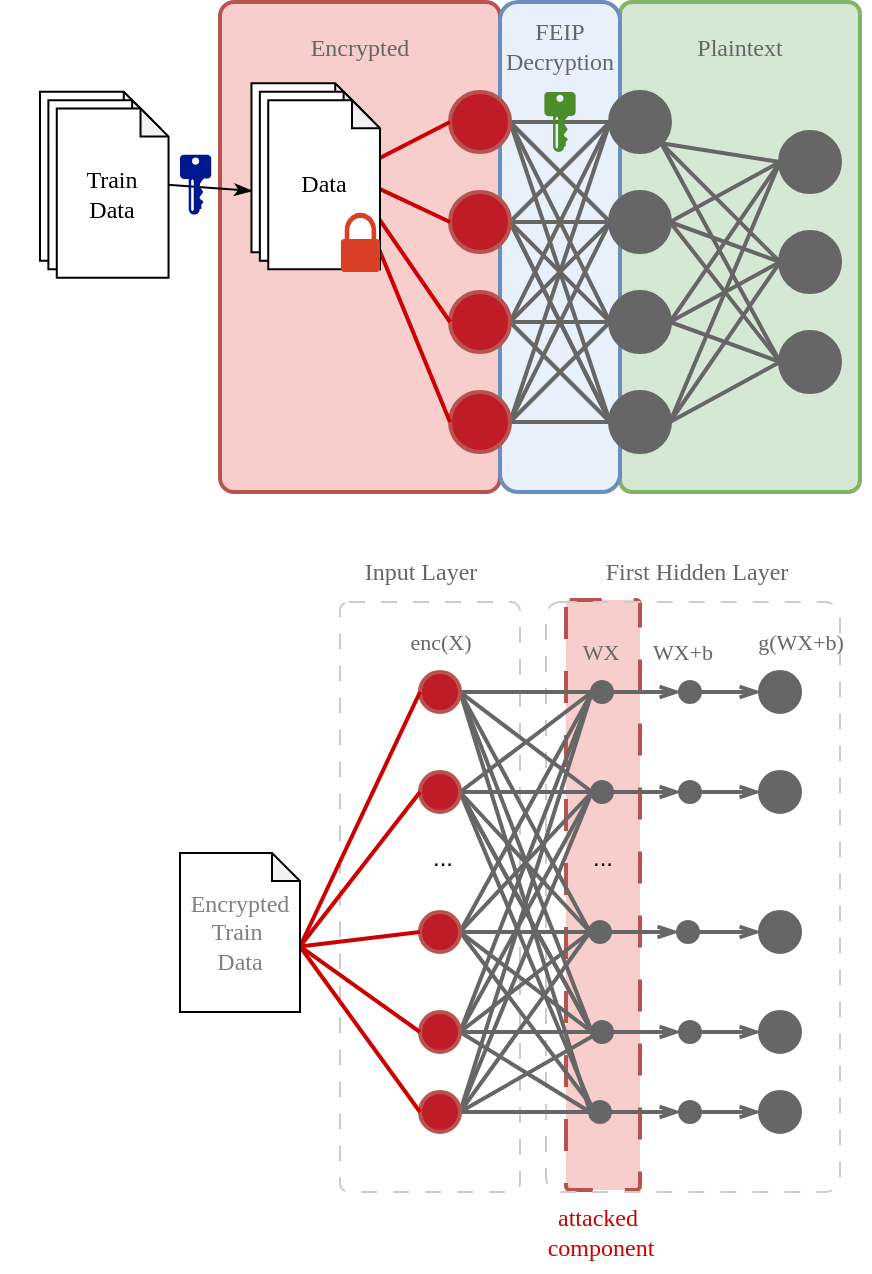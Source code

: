<mxfile version="24.7.17">
  <diagram name="Page-1" id="rk8rMPUivf8WO_NjOtSi">
    <mxGraphModel dx="1049" dy="570" grid="1" gridSize="10" guides="1" tooltips="1" connect="1" arrows="1" fold="1" page="1" pageScale="1" pageWidth="850" pageHeight="1100" math="0" shadow="0">
      <root>
        <mxCell id="0" />
        <mxCell id="1" parent="0" />
        <mxCell id="xfyd0tg26X2Eod8Ik0Pi-79" value="" style="rounded=1;whiteSpace=wrap;html=1;fillColor=#f8cecc;strokeColor=#b85450;strokeWidth=2;arcSize=5;fillStyle=auto;dashed=1;dashPattern=8 8;" vertex="1" parent="1">
          <mxGeometry x="293" y="464" width="37" height="295" as="geometry" />
        </mxCell>
        <mxCell id="xfyd0tg26X2Eod8Ik0Pi-76" value="" style="rounded=1;whiteSpace=wrap;html=1;fillColor=none;strokeColor=#CCCCCC;strokeWidth=1;arcSize=5;fontColor=#333333;fillStyle=auto;dashed=1;dashPattern=8 8;" vertex="1" parent="1">
          <mxGeometry x="283" y="465" width="147" height="295" as="geometry" />
        </mxCell>
        <mxCell id="xfyd0tg26X2Eod8Ik0Pi-74" value="" style="rounded=1;whiteSpace=wrap;html=1;fillColor=none;strokeColor=#CCCCCC;strokeWidth=1;arcSize=5;fontColor=#333333;fillStyle=auto;dashed=1;dashPattern=8 8;" vertex="1" parent="1">
          <mxGeometry x="180" y="465" width="90" height="295" as="geometry" />
        </mxCell>
        <mxCell id="2EXVOlUp1VwmMUYhzBQS-44" value="&lt;div&gt;&lt;font face=&quot;Times New Roman&quot; color=&quot;#666666&quot;&gt;Encrypted&lt;br&gt;&lt;/font&gt;&lt;/div&gt;&lt;div&gt;&lt;font face=&quot;ZngBr3ptDAf2Eksl-sQc&quot; color=&quot;#666666&quot;&gt;&lt;br&gt;&lt;/font&gt;&lt;/div&gt;&lt;div&gt;&lt;font face=&quot;ZngBr3ptDAf2Eksl-sQc&quot; color=&quot;#666666&quot;&gt;&lt;br&gt;&lt;/font&gt;&lt;/div&gt;&lt;div&gt;&lt;font face=&quot;ZngBr3ptDAf2Eksl-sQc&quot; color=&quot;#666666&quot;&gt;&lt;br&gt;&lt;/font&gt;&lt;/div&gt;&lt;div&gt;&lt;font face=&quot;ZngBr3ptDAf2Eksl-sQc&quot; color=&quot;#666666&quot;&gt;&lt;br&gt;&lt;/font&gt;&lt;/div&gt;&lt;div&gt;&lt;font face=&quot;ZngBr3ptDAf2Eksl-sQc&quot; color=&quot;#666666&quot;&gt;&lt;br&gt;&lt;/font&gt;&lt;/div&gt;&lt;div&gt;&lt;font face=&quot;ZngBr3ptDAf2Eksl-sQc&quot; color=&quot;#666666&quot;&gt;&lt;br&gt;&lt;/font&gt;&lt;/div&gt;&lt;div&gt;&lt;font face=&quot;ZngBr3ptDAf2Eksl-sQc&quot; color=&quot;#666666&quot;&gt;&lt;br&gt;&lt;/font&gt;&lt;/div&gt;&lt;div&gt;&lt;font face=&quot;ZngBr3ptDAf2Eksl-sQc&quot; color=&quot;#666666&quot;&gt;&lt;br&gt;&lt;/font&gt;&lt;/div&gt;&lt;div&gt;&lt;font face=&quot;ZngBr3ptDAf2Eksl-sQc&quot; color=&quot;#666666&quot;&gt;&lt;br&gt;&lt;/font&gt;&lt;/div&gt;&lt;div&gt;&lt;font face=&quot;ZngBr3ptDAf2Eksl-sQc&quot; color=&quot;#666666&quot;&gt;&lt;br&gt;&lt;/font&gt;&lt;/div&gt;&lt;div&gt;&lt;font face=&quot;ZngBr3ptDAf2Eksl-sQc&quot; color=&quot;#666666&quot;&gt;&lt;br&gt;&lt;/font&gt;&lt;/div&gt;&lt;div&gt;&lt;font face=&quot;ZngBr3ptDAf2Eksl-sQc&quot; color=&quot;#666666&quot;&gt;&lt;br&gt;&lt;/font&gt;&lt;/div&gt;&lt;div&gt;&lt;font face=&quot;ZngBr3ptDAf2Eksl-sQc&quot; color=&quot;#666666&quot;&gt;&lt;br&gt;&lt;/font&gt;&lt;/div&gt;&lt;div&gt;&lt;font face=&quot;ZngBr3ptDAf2Eksl-sQc&quot; color=&quot;#666666&quot;&gt;&lt;br&gt;&lt;/font&gt;&lt;/div&gt;" style="rounded=1;whiteSpace=wrap;html=1;fillColor=#f8cecc;strokeColor=#b85450;strokeWidth=2;arcSize=5;" parent="1" vertex="1">
          <mxGeometry x="120" y="165" width="140" height="245" as="geometry" />
        </mxCell>
        <mxCell id="2EXVOlUp1VwmMUYhzBQS-43" value="&lt;div&gt;&lt;font face=&quot;Times New Roman&quot; color=&quot;#666666&quot;&gt;Plaintext&lt;br&gt;&lt;/font&gt;&lt;/div&gt;&lt;div&gt;&lt;font face=&quot;ZngBr3ptDAf2Eksl-sQc&quot; color=&quot;#666666&quot;&gt;&lt;br&gt;&lt;/font&gt;&lt;/div&gt;&lt;div&gt;&lt;font face=&quot;ZngBr3ptDAf2Eksl-sQc&quot; color=&quot;#666666&quot;&gt;&lt;br&gt;&lt;/font&gt;&lt;/div&gt;&lt;div&gt;&lt;font face=&quot;ZngBr3ptDAf2Eksl-sQc&quot; color=&quot;#666666&quot;&gt;&lt;br&gt;&lt;/font&gt;&lt;/div&gt;&lt;div&gt;&lt;font face=&quot;ZngBr3ptDAf2Eksl-sQc&quot; color=&quot;#666666&quot;&gt;&lt;br&gt;&lt;/font&gt;&lt;/div&gt;&lt;div&gt;&lt;font face=&quot;ZngBr3ptDAf2Eksl-sQc&quot; color=&quot;#666666&quot;&gt;&lt;br&gt;&lt;/font&gt;&lt;/div&gt;&lt;div&gt;&lt;font face=&quot;ZngBr3ptDAf2Eksl-sQc&quot; color=&quot;#666666&quot;&gt;&lt;br&gt;&lt;/font&gt;&lt;/div&gt;&lt;div&gt;&lt;font face=&quot;ZngBr3ptDAf2Eksl-sQc&quot; color=&quot;#666666&quot;&gt;&lt;br&gt;&lt;/font&gt;&lt;/div&gt;&lt;div&gt;&lt;font face=&quot;ZngBr3ptDAf2Eksl-sQc&quot; color=&quot;#666666&quot;&gt;&lt;br&gt;&lt;/font&gt;&lt;/div&gt;&lt;div&gt;&lt;font face=&quot;ZngBr3ptDAf2Eksl-sQc&quot; color=&quot;#666666&quot;&gt;&lt;br&gt;&lt;/font&gt;&lt;/div&gt;&lt;div&gt;&lt;font face=&quot;ZngBr3ptDAf2Eksl-sQc&quot; color=&quot;#666666&quot;&gt;&lt;br&gt;&lt;/font&gt;&lt;/div&gt;&lt;div&gt;&lt;font face=&quot;ZngBr3ptDAf2Eksl-sQc&quot; color=&quot;#666666&quot;&gt;&lt;br&gt;&lt;/font&gt;&lt;/div&gt;&lt;div&gt;&lt;font face=&quot;ZngBr3ptDAf2Eksl-sQc&quot; color=&quot;#666666&quot;&gt;&lt;br&gt;&lt;/font&gt;&lt;/div&gt;&lt;div&gt;&lt;font face=&quot;ZngBr3ptDAf2Eksl-sQc&quot; color=&quot;#666666&quot;&gt;&lt;br&gt;&lt;/font&gt;&lt;/div&gt;&lt;div&gt;&lt;font face=&quot;ZngBr3ptDAf2Eksl-sQc&quot; color=&quot;#666666&quot;&gt;&lt;br&gt;&lt;/font&gt;&lt;/div&gt;" style="rounded=1;whiteSpace=wrap;html=1;fillColor=#d5e8d4;strokeColor=#82b366;strokeWidth=2;arcSize=5;" parent="1" vertex="1">
          <mxGeometry x="320" y="165" width="120" height="245" as="geometry" />
        </mxCell>
        <mxCell id="2EXVOlUp1VwmMUYhzBQS-41" value="&lt;div&gt;&lt;font face=&quot;Times New Roman&quot; color=&quot;#666666&quot;&gt;FEIP Decryption&lt;br&gt;&lt;/font&gt;&lt;/div&gt;&lt;div&gt;&lt;font face=&quot;ZngBr3ptDAf2Eksl-sQc&quot; color=&quot;#666666&quot;&gt;&lt;br&gt;&lt;/font&gt;&lt;/div&gt;&lt;div&gt;&lt;font face=&quot;ZngBr3ptDAf2Eksl-sQc&quot; color=&quot;#666666&quot;&gt;&lt;br&gt;&lt;/font&gt;&lt;/div&gt;&lt;div&gt;&lt;font face=&quot;ZngBr3ptDAf2Eksl-sQc&quot; color=&quot;#666666&quot;&gt;&lt;br&gt;&lt;/font&gt;&lt;/div&gt;&lt;div&gt;&lt;font face=&quot;ZngBr3ptDAf2Eksl-sQc&quot; color=&quot;#666666&quot;&gt;&lt;br&gt;&lt;/font&gt;&lt;/div&gt;&lt;div&gt;&lt;font face=&quot;ZngBr3ptDAf2Eksl-sQc&quot; color=&quot;#666666&quot;&gt;&lt;br&gt;&lt;/font&gt;&lt;/div&gt;&lt;div&gt;&lt;font face=&quot;ZngBr3ptDAf2Eksl-sQc&quot; color=&quot;#666666&quot;&gt;&lt;br&gt;&lt;/font&gt;&lt;/div&gt;&lt;div&gt;&lt;font face=&quot;ZngBr3ptDAf2Eksl-sQc&quot; color=&quot;#666666&quot;&gt;&lt;br&gt;&lt;/font&gt;&lt;/div&gt;&lt;div&gt;&lt;font face=&quot;ZngBr3ptDAf2Eksl-sQc&quot; color=&quot;#666666&quot;&gt;&lt;br&gt;&lt;/font&gt;&lt;/div&gt;&lt;div&gt;&lt;font face=&quot;ZngBr3ptDAf2Eksl-sQc&quot; color=&quot;#666666&quot;&gt;&lt;br&gt;&lt;/font&gt;&lt;/div&gt;&lt;div&gt;&lt;font face=&quot;ZngBr3ptDAf2Eksl-sQc&quot; color=&quot;#666666&quot;&gt;&lt;br&gt;&lt;/font&gt;&lt;/div&gt;&lt;div&gt;&lt;font face=&quot;ZngBr3ptDAf2Eksl-sQc&quot; color=&quot;#666666&quot;&gt;&lt;br&gt;&lt;/font&gt;&lt;/div&gt;&lt;div&gt;&lt;font face=&quot;ZngBr3ptDAf2Eksl-sQc&quot; color=&quot;#666666&quot;&gt;&lt;br&gt;&lt;/font&gt;&lt;/div&gt;&lt;div&gt;&lt;font face=&quot;ZngBr3ptDAf2Eksl-sQc&quot; color=&quot;#666666&quot;&gt;&lt;br&gt;&lt;/font&gt;&lt;/div&gt;&lt;div&gt;&lt;font face=&quot;ZngBr3ptDAf2Eksl-sQc&quot; color=&quot;#666666&quot;&gt;&lt;br&gt;&lt;/font&gt;&lt;/div&gt;" style="rounded=1;whiteSpace=wrap;html=1;fillColor=#E8F0FC;strokeColor=#6c8ebf;strokeWidth=2;" parent="1" vertex="1">
          <mxGeometry x="260" y="165" width="60" height="245" as="geometry" />
        </mxCell>
        <mxCell id="2EXVOlUp1VwmMUYhzBQS-8" style="rounded=0;orthogonalLoop=1;jettySize=auto;html=1;exitX=1;exitY=1;exitDx=0;exitDy=0;entryX=0;entryY=0.5;entryDx=0;entryDy=0;endArrow=none;endFill=0;fillColor=#f5f5f5;strokeColor=#666666;strokeWidth=2;" parent="1" source="2EXVOlUp1VwmMUYhzBQS-1" target="2EXVOlUp1VwmMUYhzBQS-5" edge="1">
          <mxGeometry relative="1" as="geometry" />
        </mxCell>
        <mxCell id="2EXVOlUp1VwmMUYhzBQS-11" style="rounded=0;orthogonalLoop=1;jettySize=auto;html=1;exitX=1;exitY=1;exitDx=0;exitDy=0;entryX=0;entryY=0.5;entryDx=0;entryDy=0;endArrow=none;endFill=0;fillColor=#f5f5f5;strokeColor=#666666;strokeWidth=2;" parent="1" source="2EXVOlUp1VwmMUYhzBQS-1" target="2EXVOlUp1VwmMUYhzBQS-6" edge="1">
          <mxGeometry relative="1" as="geometry" />
        </mxCell>
        <mxCell id="2EXVOlUp1VwmMUYhzBQS-12" style="rounded=0;orthogonalLoop=1;jettySize=auto;html=1;exitX=1;exitY=1;exitDx=0;exitDy=0;entryX=0;entryY=0.5;entryDx=0;entryDy=0;endArrow=none;endFill=0;fillColor=#f5f5f5;strokeColor=#666666;strokeWidth=2;" parent="1" source="2EXVOlUp1VwmMUYhzBQS-1" target="2EXVOlUp1VwmMUYhzBQS-7" edge="1">
          <mxGeometry relative="1" as="geometry" />
        </mxCell>
        <mxCell id="2EXVOlUp1VwmMUYhzBQS-1" value="" style="ellipse;whiteSpace=wrap;html=1;aspect=fixed;strokeWidth=2;fillColor=#666666;fontColor=#333333;strokeColor=#666666;" parent="1" vertex="1">
          <mxGeometry x="315" y="210" width="30" height="30" as="geometry" />
        </mxCell>
        <mxCell id="2EXVOlUp1VwmMUYhzBQS-9" style="rounded=0;orthogonalLoop=1;jettySize=auto;html=1;exitX=1;exitY=0.5;exitDx=0;exitDy=0;entryX=0;entryY=0.5;entryDx=0;entryDy=0;endArrow=none;endFill=0;fillColor=#f5f5f5;strokeColor=#666666;strokeWidth=2;" parent="1" source="2EXVOlUp1VwmMUYhzBQS-2" target="2EXVOlUp1VwmMUYhzBQS-6" edge="1">
          <mxGeometry relative="1" as="geometry" />
        </mxCell>
        <mxCell id="2EXVOlUp1VwmMUYhzBQS-13" style="rounded=0;orthogonalLoop=1;jettySize=auto;html=1;exitX=1;exitY=0.5;exitDx=0;exitDy=0;entryX=0;entryY=0.5;entryDx=0;entryDy=0;endArrow=none;endFill=0;fillColor=#f5f5f5;strokeColor=#666666;strokeWidth=2;" parent="1" source="2EXVOlUp1VwmMUYhzBQS-2" target="2EXVOlUp1VwmMUYhzBQS-5" edge="1">
          <mxGeometry relative="1" as="geometry" />
        </mxCell>
        <mxCell id="2EXVOlUp1VwmMUYhzBQS-61" style="rounded=0;orthogonalLoop=1;jettySize=auto;html=1;exitX=1;exitY=0.5;exitDx=0;exitDy=0;entryX=0;entryY=0.5;entryDx=0;entryDy=0;strokeWidth=2;endArrow=none;endFill=0;strokeColor=#666666;" parent="1" source="2EXVOlUp1VwmMUYhzBQS-2" target="2EXVOlUp1VwmMUYhzBQS-7" edge="1">
          <mxGeometry relative="1" as="geometry" />
        </mxCell>
        <mxCell id="2EXVOlUp1VwmMUYhzBQS-2" value="" style="ellipse;whiteSpace=wrap;html=1;aspect=fixed;strokeWidth=2;fillColor=#666666;fontColor=#333333;strokeColor=#666666;" parent="1" vertex="1">
          <mxGeometry x="315" y="260" width="30" height="30" as="geometry" />
        </mxCell>
        <mxCell id="2EXVOlUp1VwmMUYhzBQS-10" style="rounded=0;orthogonalLoop=1;jettySize=auto;html=1;exitX=1;exitY=0.5;exitDx=0;exitDy=0;entryX=0;entryY=0.5;entryDx=0;entryDy=0;endArrow=none;endFill=0;fillColor=#f5f5f5;strokeColor=#666666;strokeWidth=2;" parent="1" source="2EXVOlUp1VwmMUYhzBQS-3" target="2EXVOlUp1VwmMUYhzBQS-7" edge="1">
          <mxGeometry relative="1" as="geometry" />
        </mxCell>
        <mxCell id="2EXVOlUp1VwmMUYhzBQS-16" style="rounded=0;orthogonalLoop=1;jettySize=auto;html=1;exitX=1;exitY=0.5;exitDx=0;exitDy=0;entryX=0;entryY=0.5;entryDx=0;entryDy=0;endArrow=none;endFill=0;fillColor=#f5f5f5;strokeColor=#666666;strokeWidth=2;" parent="1" source="2EXVOlUp1VwmMUYhzBQS-3" target="2EXVOlUp1VwmMUYhzBQS-6" edge="1">
          <mxGeometry relative="1" as="geometry" />
        </mxCell>
        <mxCell id="2EXVOlUp1VwmMUYhzBQS-17" style="rounded=0;orthogonalLoop=1;jettySize=auto;html=1;exitX=1;exitY=0.5;exitDx=0;exitDy=0;entryX=0;entryY=0.5;entryDx=0;entryDy=0;endArrow=none;endFill=0;fillColor=#f5f5f5;strokeColor=#666666;strokeWidth=2;" parent="1" source="2EXVOlUp1VwmMUYhzBQS-3" target="2EXVOlUp1VwmMUYhzBQS-5" edge="1">
          <mxGeometry relative="1" as="geometry" />
        </mxCell>
        <mxCell id="2EXVOlUp1VwmMUYhzBQS-3" value="" style="ellipse;whiteSpace=wrap;html=1;aspect=fixed;strokeWidth=2;fillColor=#666666;fontColor=#333333;strokeColor=#666666;" parent="1" vertex="1">
          <mxGeometry x="315" y="310" width="30" height="30" as="geometry" />
        </mxCell>
        <mxCell id="2EXVOlUp1VwmMUYhzBQS-14" style="rounded=0;orthogonalLoop=1;jettySize=auto;html=1;exitX=1;exitY=0.5;exitDx=0;exitDy=0;entryX=0;entryY=0.5;entryDx=0;entryDy=0;endArrow=none;endFill=0;fillColor=#f5f5f5;strokeColor=#666666;strokeWidth=2;" parent="1" source="2EXVOlUp1VwmMUYhzBQS-4" target="2EXVOlUp1VwmMUYhzBQS-7" edge="1">
          <mxGeometry relative="1" as="geometry" />
        </mxCell>
        <mxCell id="2EXVOlUp1VwmMUYhzBQS-15" style="rounded=0;orthogonalLoop=1;jettySize=auto;html=1;exitX=1;exitY=0.5;exitDx=0;exitDy=0;entryX=0;entryY=0.5;entryDx=0;entryDy=0;endArrow=none;endFill=0;fillColor=#f5f5f5;strokeColor=#666666;strokeWidth=2;" parent="1" source="2EXVOlUp1VwmMUYhzBQS-4" target="2EXVOlUp1VwmMUYhzBQS-6" edge="1">
          <mxGeometry relative="1" as="geometry" />
        </mxCell>
        <mxCell id="2EXVOlUp1VwmMUYhzBQS-18" style="rounded=0;orthogonalLoop=1;jettySize=auto;html=1;exitX=1;exitY=0.5;exitDx=0;exitDy=0;entryX=0;entryY=0.5;entryDx=0;entryDy=0;endArrow=none;endFill=0;fillColor=#f5f5f5;strokeColor=#666666;strokeWidth=2;" parent="1" source="2EXVOlUp1VwmMUYhzBQS-4" target="2EXVOlUp1VwmMUYhzBQS-5" edge="1">
          <mxGeometry relative="1" as="geometry" />
        </mxCell>
        <mxCell id="2EXVOlUp1VwmMUYhzBQS-4" value="" style="ellipse;whiteSpace=wrap;html=1;aspect=fixed;strokeWidth=2;fillColor=#666666;fontColor=#333333;strokeColor=#666666;" parent="1" vertex="1">
          <mxGeometry x="315" y="360" width="30" height="30" as="geometry" />
        </mxCell>
        <mxCell id="2EXVOlUp1VwmMUYhzBQS-5" value="" style="ellipse;whiteSpace=wrap;html=1;aspect=fixed;strokeWidth=2;fillColor=#666666;fontColor=#333333;strokeColor=#666666;" parent="1" vertex="1">
          <mxGeometry x="400" y="230" width="30" height="30" as="geometry" />
        </mxCell>
        <mxCell id="2EXVOlUp1VwmMUYhzBQS-6" value="" style="ellipse;whiteSpace=wrap;html=1;aspect=fixed;strokeWidth=2;fillColor=#666666;fontColor=#333333;strokeColor=#666666;" parent="1" vertex="1">
          <mxGeometry x="400" y="280" width="30" height="30" as="geometry" />
        </mxCell>
        <mxCell id="2EXVOlUp1VwmMUYhzBQS-7" value="" style="ellipse;whiteSpace=wrap;html=1;aspect=fixed;strokeWidth=2;fillColor=#666666;fontColor=#333333;strokeColor=#666666;" parent="1" vertex="1">
          <mxGeometry x="400" y="330" width="30" height="30" as="geometry" />
        </mxCell>
        <mxCell id="2EXVOlUp1VwmMUYhzBQS-23" style="rounded=0;orthogonalLoop=1;jettySize=auto;html=1;exitX=1;exitY=0.5;exitDx=0;exitDy=0;entryX=0;entryY=0.5;entryDx=0;entryDy=0;endArrow=none;endFill=0;strokeWidth=2;strokeColor=#666666;" parent="1" source="2EXVOlUp1VwmMUYhzBQS-19" target="2EXVOlUp1VwmMUYhzBQS-1" edge="1">
          <mxGeometry relative="1" as="geometry" />
        </mxCell>
        <mxCell id="2EXVOlUp1VwmMUYhzBQS-24" style="rounded=0;orthogonalLoop=1;jettySize=auto;html=1;exitX=1;exitY=0.5;exitDx=0;exitDy=0;entryX=0;entryY=0.5;entryDx=0;entryDy=0;endArrow=none;endFill=0;strokeWidth=2;strokeColor=#666666;" parent="1" source="2EXVOlUp1VwmMUYhzBQS-19" target="2EXVOlUp1VwmMUYhzBQS-2" edge="1">
          <mxGeometry relative="1" as="geometry" />
        </mxCell>
        <mxCell id="2EXVOlUp1VwmMUYhzBQS-25" style="rounded=0;orthogonalLoop=1;jettySize=auto;html=1;exitX=1;exitY=0.5;exitDx=0;exitDy=0;entryX=0;entryY=0.5;entryDx=0;entryDy=0;endArrow=none;endFill=0;strokeWidth=2;strokeColor=#666666;" parent="1" source="2EXVOlUp1VwmMUYhzBQS-19" target="2EXVOlUp1VwmMUYhzBQS-3" edge="1">
          <mxGeometry relative="1" as="geometry" />
        </mxCell>
        <mxCell id="2EXVOlUp1VwmMUYhzBQS-26" style="rounded=0;orthogonalLoop=1;jettySize=auto;html=1;exitX=1;exitY=0.5;exitDx=0;exitDy=0;entryX=0;entryY=0.5;entryDx=0;entryDy=0;endArrow=none;endFill=0;strokeWidth=2;strokeColor=#666666;" parent="1" source="2EXVOlUp1VwmMUYhzBQS-19" target="2EXVOlUp1VwmMUYhzBQS-4" edge="1">
          <mxGeometry relative="1" as="geometry" />
        </mxCell>
        <mxCell id="2EXVOlUp1VwmMUYhzBQS-19" value="" style="ellipse;whiteSpace=wrap;html=1;aspect=fixed;strokeWidth=2;fillColor=#C01C28;strokeColor=#b85450;" parent="1" vertex="1">
          <mxGeometry x="235" y="210" width="30" height="30" as="geometry" />
        </mxCell>
        <mxCell id="2EXVOlUp1VwmMUYhzBQS-27" style="rounded=0;orthogonalLoop=1;jettySize=auto;html=1;exitX=1;exitY=0.5;exitDx=0;exitDy=0;entryX=0;entryY=0.5;entryDx=0;entryDy=0;endArrow=none;endFill=0;strokeWidth=2;strokeColor=#666666;" parent="1" source="2EXVOlUp1VwmMUYhzBQS-20" target="2EXVOlUp1VwmMUYhzBQS-1" edge="1">
          <mxGeometry relative="1" as="geometry" />
        </mxCell>
        <mxCell id="2EXVOlUp1VwmMUYhzBQS-28" style="rounded=0;orthogonalLoop=1;jettySize=auto;html=1;exitX=1;exitY=0.5;exitDx=0;exitDy=0;entryX=0;entryY=0.5;entryDx=0;entryDy=0;endArrow=none;endFill=0;strokeWidth=2;strokeColor=#666666;" parent="1" source="2EXVOlUp1VwmMUYhzBQS-20" target="2EXVOlUp1VwmMUYhzBQS-2" edge="1">
          <mxGeometry relative="1" as="geometry" />
        </mxCell>
        <mxCell id="2EXVOlUp1VwmMUYhzBQS-29" style="rounded=0;orthogonalLoop=1;jettySize=auto;html=1;exitX=1;exitY=0.5;exitDx=0;exitDy=0;entryX=0;entryY=0.5;entryDx=0;entryDy=0;endArrow=none;endFill=0;strokeWidth=2;strokeColor=#666666;" parent="1" source="2EXVOlUp1VwmMUYhzBQS-20" target="2EXVOlUp1VwmMUYhzBQS-3" edge="1">
          <mxGeometry relative="1" as="geometry" />
        </mxCell>
        <mxCell id="2EXVOlUp1VwmMUYhzBQS-30" style="rounded=0;orthogonalLoop=1;jettySize=auto;html=1;exitX=1;exitY=0.5;exitDx=0;exitDy=0;entryX=0;entryY=0.5;entryDx=0;entryDy=0;endArrow=none;endFill=0;strokeWidth=2;strokeColor=#666666;" parent="1" source="2EXVOlUp1VwmMUYhzBQS-20" target="2EXVOlUp1VwmMUYhzBQS-4" edge="1">
          <mxGeometry relative="1" as="geometry" />
        </mxCell>
        <mxCell id="2EXVOlUp1VwmMUYhzBQS-31" style="rounded=0;orthogonalLoop=1;jettySize=auto;html=1;exitX=1;exitY=0.5;exitDx=0;exitDy=0;entryX=0;entryY=0.5;entryDx=0;entryDy=0;endArrow=none;endFill=0;strokeWidth=2;strokeColor=#666666;" parent="1" source="2EXVOlUp1VwmMUYhzBQS-20" target="2EXVOlUp1VwmMUYhzBQS-4" edge="1">
          <mxGeometry relative="1" as="geometry" />
        </mxCell>
        <mxCell id="2EXVOlUp1VwmMUYhzBQS-20" value="" style="ellipse;whiteSpace=wrap;html=1;aspect=fixed;strokeWidth=2;fillColor=#C01C28;strokeColor=#b85450;" parent="1" vertex="1">
          <mxGeometry x="235" y="260" width="30" height="30" as="geometry" />
        </mxCell>
        <mxCell id="2EXVOlUp1VwmMUYhzBQS-32" style="rounded=0;orthogonalLoop=1;jettySize=auto;html=1;exitX=1;exitY=0.5;exitDx=0;exitDy=0;entryX=0;entryY=0.5;entryDx=0;entryDy=0;endArrow=none;endFill=0;strokeWidth=2;strokeColor=#666666;" parent="1" source="2EXVOlUp1VwmMUYhzBQS-21" target="2EXVOlUp1VwmMUYhzBQS-2" edge="1">
          <mxGeometry relative="1" as="geometry" />
        </mxCell>
        <mxCell id="2EXVOlUp1VwmMUYhzBQS-33" style="rounded=0;orthogonalLoop=1;jettySize=auto;html=1;exitX=1;exitY=0.5;exitDx=0;exitDy=0;entryX=0;entryY=0.5;entryDx=0;entryDy=0;endArrow=none;endFill=0;strokeWidth=2;strokeColor=#666666;" parent="1" source="2EXVOlUp1VwmMUYhzBQS-21" target="2EXVOlUp1VwmMUYhzBQS-1" edge="1">
          <mxGeometry relative="1" as="geometry" />
        </mxCell>
        <mxCell id="2EXVOlUp1VwmMUYhzBQS-39" style="rounded=0;orthogonalLoop=1;jettySize=auto;html=1;exitX=1;exitY=0.5;exitDx=0;exitDy=0;entryX=0;entryY=0.5;entryDx=0;entryDy=0;endArrow=none;endFill=0;strokeWidth=2;strokeColor=#666666;" parent="1" source="2EXVOlUp1VwmMUYhzBQS-21" target="2EXVOlUp1VwmMUYhzBQS-3" edge="1">
          <mxGeometry relative="1" as="geometry" />
        </mxCell>
        <mxCell id="2EXVOlUp1VwmMUYhzBQS-40" style="rounded=0;orthogonalLoop=1;jettySize=auto;html=1;exitX=1;exitY=0.5;exitDx=0;exitDy=0;entryX=0;entryY=0.5;entryDx=0;entryDy=0;endArrow=none;endFill=0;strokeWidth=2;strokeColor=#666666;" parent="1" source="2EXVOlUp1VwmMUYhzBQS-21" target="2EXVOlUp1VwmMUYhzBQS-4" edge="1">
          <mxGeometry relative="1" as="geometry" />
        </mxCell>
        <mxCell id="2EXVOlUp1VwmMUYhzBQS-21" value="" style="ellipse;whiteSpace=wrap;html=1;aspect=fixed;strokeWidth=2;fillColor=#C01C28;strokeColor=#b85450;" parent="1" vertex="1">
          <mxGeometry x="235" y="310" width="30" height="30" as="geometry" />
        </mxCell>
        <mxCell id="2EXVOlUp1VwmMUYhzBQS-35" style="rounded=0;orthogonalLoop=1;jettySize=auto;html=1;exitX=1;exitY=0.5;exitDx=0;exitDy=0;entryX=0;entryY=0.5;entryDx=0;entryDy=0;endArrow=none;endFill=0;strokeWidth=2;strokeColor=#666666;" parent="1" source="2EXVOlUp1VwmMUYhzBQS-22" target="2EXVOlUp1VwmMUYhzBQS-4" edge="1">
          <mxGeometry relative="1" as="geometry" />
        </mxCell>
        <mxCell id="2EXVOlUp1VwmMUYhzBQS-36" style="rounded=0;orthogonalLoop=1;jettySize=auto;html=1;exitX=1;exitY=0.5;exitDx=0;exitDy=0;entryX=0;entryY=0.5;entryDx=0;entryDy=0;endArrow=none;endFill=0;strokeWidth=2;strokeColor=#666666;" parent="1" source="2EXVOlUp1VwmMUYhzBQS-22" target="2EXVOlUp1VwmMUYhzBQS-3" edge="1">
          <mxGeometry relative="1" as="geometry" />
        </mxCell>
        <mxCell id="2EXVOlUp1VwmMUYhzBQS-37" style="rounded=0;orthogonalLoop=1;jettySize=auto;html=1;exitX=1;exitY=0.5;exitDx=0;exitDy=0;entryX=0;entryY=0.5;entryDx=0;entryDy=0;endArrow=none;endFill=0;strokeWidth=2;strokeColor=#666666;" parent="1" source="2EXVOlUp1VwmMUYhzBQS-22" target="2EXVOlUp1VwmMUYhzBQS-2" edge="1">
          <mxGeometry relative="1" as="geometry" />
        </mxCell>
        <mxCell id="2EXVOlUp1VwmMUYhzBQS-38" style="rounded=0;orthogonalLoop=1;jettySize=auto;html=1;exitX=1;exitY=0.5;exitDx=0;exitDy=0;entryX=0;entryY=0.5;entryDx=0;entryDy=0;endArrow=none;endFill=0;strokeWidth=2;strokeColor=#666666;" parent="1" source="2EXVOlUp1VwmMUYhzBQS-22" target="2EXVOlUp1VwmMUYhzBQS-1" edge="1">
          <mxGeometry relative="1" as="geometry" />
        </mxCell>
        <mxCell id="2EXVOlUp1VwmMUYhzBQS-22" value="" style="ellipse;whiteSpace=wrap;html=1;aspect=fixed;strokeWidth=2;fillColor=#C01C28;strokeColor=#b85450;" parent="1" vertex="1">
          <mxGeometry x="235" y="360" width="30" height="30" as="geometry" />
        </mxCell>
        <mxCell id="2EXVOlUp1VwmMUYhzBQS-53" style="rounded=0;orthogonalLoop=1;jettySize=auto;html=1;exitX=0;exitY=0;exitDx=40;exitDy=37;exitPerimeter=0;entryX=0;entryY=0.5;entryDx=0;entryDy=0;endArrow=none;endFill=0;strokeWidth=2;strokeColor=#CC0000;" parent="1" source="2EXVOlUp1VwmMUYhzBQS-51" target="2EXVOlUp1VwmMUYhzBQS-19" edge="1">
          <mxGeometry relative="1" as="geometry" />
        </mxCell>
        <mxCell id="2EXVOlUp1VwmMUYhzBQS-54" style="rounded=0;orthogonalLoop=1;jettySize=auto;html=1;exitX=0;exitY=0;exitDx=40;exitDy=37;exitPerimeter=0;entryX=0;entryY=0.5;entryDx=0;entryDy=0;endArrow=none;endFill=0;strokeWidth=2;strokeColor=#CC0000;" parent="1" source="2EXVOlUp1VwmMUYhzBQS-51" target="2EXVOlUp1VwmMUYhzBQS-20" edge="1">
          <mxGeometry relative="1" as="geometry" />
        </mxCell>
        <mxCell id="2EXVOlUp1VwmMUYhzBQS-55" style="rounded=0;orthogonalLoop=1;jettySize=auto;html=1;exitX=0;exitY=0;exitDx=40;exitDy=37;exitPerimeter=0;entryX=0;entryY=0.5;entryDx=0;entryDy=0;endArrow=none;endFill=0;strokeWidth=2;strokeColor=#CC0000;" parent="1" source="2EXVOlUp1VwmMUYhzBQS-51" target="2EXVOlUp1VwmMUYhzBQS-21" edge="1">
          <mxGeometry relative="1" as="geometry" />
        </mxCell>
        <mxCell id="2EXVOlUp1VwmMUYhzBQS-56" style="rounded=0;orthogonalLoop=1;jettySize=auto;html=1;exitX=0;exitY=0;exitDx=40;exitDy=37;exitPerimeter=0;entryX=0;entryY=0.5;entryDx=0;entryDy=0;endArrow=none;endFill=0;strokeWidth=2;strokeColor=#CC0000;" parent="1" source="2EXVOlUp1VwmMUYhzBQS-51" target="2EXVOlUp1VwmMUYhzBQS-22" edge="1">
          <mxGeometry relative="1" as="geometry" />
        </mxCell>
        <mxCell id="2EXVOlUp1VwmMUYhzBQS-57" value="" style="group" parent="1" vertex="1" connectable="0">
          <mxGeometry x="10" y="200" width="190" height="100" as="geometry" />
        </mxCell>
        <mxCell id="2EXVOlUp1VwmMUYhzBQS-45" value="" style="shape=note;whiteSpace=wrap;html=1;backgroundOutline=1;darkOpacity=0.05;size=14;" parent="2EXVOlUp1VwmMUYhzBQS-57" vertex="1">
          <mxGeometry x="20" y="9.86" width="55.882" height="84.507" as="geometry" />
        </mxCell>
        <mxCell id="2EXVOlUp1VwmMUYhzBQS-46" value="" style="shape=note;whiteSpace=wrap;html=1;backgroundOutline=1;darkOpacity=0.05;size=14;" parent="2EXVOlUp1VwmMUYhzBQS-57" vertex="1">
          <mxGeometry x="24.191" y="14.085" width="55.882" height="84.507" as="geometry" />
        </mxCell>
        <mxCell id="2EXVOlUp1VwmMUYhzBQS-48" style="rounded=0;orthogonalLoop=1;jettySize=auto;html=1;exitX=0;exitY=0;exitDx=40;exitDy=37;exitPerimeter=0;entryX=0.008;entryY=0.637;entryDx=0;entryDy=0;entryPerimeter=0;endArrow=classicThin;endFill=1;" parent="2EXVOlUp1VwmMUYhzBQS-57" source="2EXVOlUp1VwmMUYhzBQS-47" target="2EXVOlUp1VwmMUYhzBQS-49" edge="1">
          <mxGeometry relative="1" as="geometry">
            <mxPoint x="27.941" y="-197.183" as="targetPoint" />
          </mxGeometry>
        </mxCell>
        <mxCell id="2EXVOlUp1VwmMUYhzBQS-47" value="&lt;font face=&quot;Times New Roman&quot;&gt;Train&lt;br&gt;Data&lt;/font&gt;" style="shape=note;whiteSpace=wrap;html=1;backgroundOutline=1;darkOpacity=0.05;size=14;" parent="2EXVOlUp1VwmMUYhzBQS-57" vertex="1">
          <mxGeometry x="28.382" y="18.311" width="55.882" height="84.507" as="geometry" />
        </mxCell>
        <mxCell id="2EXVOlUp1VwmMUYhzBQS-49" value="" style="shape=note;whiteSpace=wrap;html=1;backgroundOutline=1;darkOpacity=0.05;size=14;" parent="2EXVOlUp1VwmMUYhzBQS-57" vertex="1">
          <mxGeometry x="125.735" y="5.634" width="55.882" height="84.507" as="geometry" />
        </mxCell>
        <mxCell id="2EXVOlUp1VwmMUYhzBQS-50" value="" style="shape=note;whiteSpace=wrap;html=1;backgroundOutline=1;darkOpacity=0.05;size=14;" parent="2EXVOlUp1VwmMUYhzBQS-57" vertex="1">
          <mxGeometry x="129.926" y="9.859" width="55.882" height="84.507" as="geometry" />
        </mxCell>
        <mxCell id="2EXVOlUp1VwmMUYhzBQS-51" value="&lt;font face=&quot;Times New Roman&quot;&gt;Data&lt;/font&gt;" style="shape=note;whiteSpace=wrap;html=1;backgroundOutline=1;darkOpacity=0.05;size=14;" parent="2EXVOlUp1VwmMUYhzBQS-57" vertex="1">
          <mxGeometry x="134.118" y="14.085" width="55.882" height="84.507" as="geometry" />
        </mxCell>
        <mxCell id="2EXVOlUp1VwmMUYhzBQS-52" value="" style="sketch=0;pointerEvents=1;shadow=0;dashed=0;html=1;strokeColor=none;labelPosition=center;verticalLabelPosition=bottom;verticalAlign=top;outlineConnect=0;align=center;shape=mxgraph.office.security.lock_protected;fillColor=#DA4026;" parent="2EXVOlUp1VwmMUYhzBQS-57" vertex="1">
          <mxGeometry x="170.441" y="70.423" width="19.559" height="29.577" as="geometry" />
        </mxCell>
        <mxCell id="2EXVOlUp1VwmMUYhzBQS-62" value="" style="sketch=0;aspect=fixed;pointerEvents=1;shadow=0;dashed=0;html=1;strokeColor=none;labelPosition=center;verticalLabelPosition=bottom;verticalAlign=top;align=center;fillColor=#00188D;shape=mxgraph.mscae.enterprise.key_permissions" parent="2EXVOlUp1VwmMUYhzBQS-57" vertex="1">
          <mxGeometry x="90" y="41.34" width="15.6" height="30" as="geometry" />
        </mxCell>
        <mxCell id="2EXVOlUp1VwmMUYhzBQS-63" value="" style="sketch=0;aspect=fixed;pointerEvents=1;shadow=0;dashed=0;html=1;strokeColor=none;labelPosition=center;verticalLabelPosition=bottom;verticalAlign=top;align=center;fillColor=#4A8D29;shape=mxgraph.mscae.enterprise.key_permissions" parent="1" vertex="1">
          <mxGeometry x="282.2" y="210" width="15.6" height="30" as="geometry" />
        </mxCell>
        <mxCell id="xfyd0tg26X2Eod8Ik0Pi-49" style="edgeStyle=orthogonalEdgeStyle;rounded=0;orthogonalLoop=1;jettySize=auto;html=1;exitX=1;exitY=0.5;exitDx=0;exitDy=0;entryX=0;entryY=0.5;entryDx=0;entryDy=0;endArrow=openThin;endFill=0;strokeWidth=2;strokeColor=#666666;" edge="1" parent="1" source="xfyd0tg26X2Eod8Ik0Pi-1" target="xfyd0tg26X2Eod8Ik0Pi-44">
          <mxGeometry relative="1" as="geometry" />
        </mxCell>
        <mxCell id="xfyd0tg26X2Eod8Ik0Pi-1" value="" style="ellipse;whiteSpace=wrap;html=1;aspect=fixed;strokeWidth=2;fillColor=#666666;fontColor=#333333;strokeColor=#666666;" vertex="1" parent="1">
          <mxGeometry x="306" y="505" width="10" height="10" as="geometry" />
        </mxCell>
        <mxCell id="xfyd0tg26X2Eod8Ik0Pi-50" style="edgeStyle=orthogonalEdgeStyle;rounded=0;orthogonalLoop=1;jettySize=auto;html=1;exitX=1;exitY=0.5;exitDx=0;exitDy=0;entryX=0;entryY=0.5;entryDx=0;entryDy=0;endArrow=openThin;endFill=0;strokeWidth=2;strokeColor=#666666;" edge="1" parent="1" source="xfyd0tg26X2Eod8Ik0Pi-2" target="xfyd0tg26X2Eod8Ik0Pi-45">
          <mxGeometry relative="1" as="geometry" />
        </mxCell>
        <mxCell id="xfyd0tg26X2Eod8Ik0Pi-2" value="" style="ellipse;whiteSpace=wrap;html=1;aspect=fixed;strokeWidth=2;fillColor=#666666;fontColor=#333333;strokeColor=#666666;" vertex="1" parent="1">
          <mxGeometry x="306" y="555" width="10" height="10" as="geometry" />
        </mxCell>
        <mxCell id="xfyd0tg26X2Eod8Ik0Pi-51" style="edgeStyle=orthogonalEdgeStyle;rounded=0;orthogonalLoop=1;jettySize=auto;html=1;exitX=1;exitY=0.5;exitDx=0;exitDy=0;entryX=0;entryY=0.5;entryDx=0;entryDy=0;endArrow=openThin;endFill=0;strokeWidth=2;strokeColor=#666666;" edge="1" parent="1" source="xfyd0tg26X2Eod8Ik0Pi-3" target="xfyd0tg26X2Eod8Ik0Pi-46">
          <mxGeometry relative="1" as="geometry" />
        </mxCell>
        <mxCell id="xfyd0tg26X2Eod8Ik0Pi-3" value="" style="ellipse;whiteSpace=wrap;html=1;aspect=fixed;strokeWidth=2;fillColor=#666666;fontColor=#333333;strokeColor=#666666;" vertex="1" parent="1">
          <mxGeometry x="305" y="625" width="10" height="10" as="geometry" />
        </mxCell>
        <mxCell id="xfyd0tg26X2Eod8Ik0Pi-52" style="edgeStyle=orthogonalEdgeStyle;rounded=0;orthogonalLoop=1;jettySize=auto;html=1;exitX=1;exitY=0.5;exitDx=0;exitDy=0;entryX=0;entryY=0.5;entryDx=0;entryDy=0;endArrow=openThin;endFill=0;strokeWidth=2;strokeColor=#666666;" edge="1" parent="1" source="xfyd0tg26X2Eod8Ik0Pi-4" target="xfyd0tg26X2Eod8Ik0Pi-47">
          <mxGeometry relative="1" as="geometry" />
        </mxCell>
        <mxCell id="xfyd0tg26X2Eod8Ik0Pi-4" value="" style="ellipse;whiteSpace=wrap;html=1;aspect=fixed;strokeWidth=2;fillColor=#666666;fontColor=#333333;strokeColor=#666666;" vertex="1" parent="1">
          <mxGeometry x="306" y="675" width="10" height="10" as="geometry" />
        </mxCell>
        <mxCell id="xfyd0tg26X2Eod8Ik0Pi-5" style="rounded=0;orthogonalLoop=1;jettySize=auto;html=1;exitX=1;exitY=0.5;exitDx=0;exitDy=0;entryX=0;entryY=0.5;entryDx=0;entryDy=0;endArrow=none;endFill=0;strokeWidth=2;strokeColor=#666666;" edge="1" parent="1" source="xfyd0tg26X2Eod8Ik0Pi-9" target="xfyd0tg26X2Eod8Ik0Pi-1">
          <mxGeometry relative="1" as="geometry" />
        </mxCell>
        <mxCell id="xfyd0tg26X2Eod8Ik0Pi-6" style="rounded=0;orthogonalLoop=1;jettySize=auto;html=1;exitX=1;exitY=0.5;exitDx=0;exitDy=0;entryX=0;entryY=0.5;entryDx=0;entryDy=0;endArrow=none;endFill=0;strokeWidth=2;strokeColor=#666666;" edge="1" parent="1" source="xfyd0tg26X2Eod8Ik0Pi-9" target="xfyd0tg26X2Eod8Ik0Pi-2">
          <mxGeometry relative="1" as="geometry" />
        </mxCell>
        <mxCell id="xfyd0tg26X2Eod8Ik0Pi-7" style="rounded=0;orthogonalLoop=1;jettySize=auto;html=1;exitX=1;exitY=0.5;exitDx=0;exitDy=0;entryX=0;entryY=0.5;entryDx=0;entryDy=0;endArrow=none;endFill=0;strokeWidth=2;strokeColor=#666666;" edge="1" parent="1" source="xfyd0tg26X2Eod8Ik0Pi-9" target="xfyd0tg26X2Eod8Ik0Pi-3">
          <mxGeometry relative="1" as="geometry" />
        </mxCell>
        <mxCell id="xfyd0tg26X2Eod8Ik0Pi-8" style="rounded=0;orthogonalLoop=1;jettySize=auto;html=1;exitX=1;exitY=0.5;exitDx=0;exitDy=0;entryX=0;entryY=0.5;entryDx=0;entryDy=0;endArrow=none;endFill=0;strokeWidth=2;strokeColor=#666666;" edge="1" parent="1" source="xfyd0tg26X2Eod8Ik0Pi-9" target="xfyd0tg26X2Eod8Ik0Pi-4">
          <mxGeometry relative="1" as="geometry" />
        </mxCell>
        <mxCell id="xfyd0tg26X2Eod8Ik0Pi-40" style="rounded=0;orthogonalLoop=1;jettySize=auto;html=1;exitX=1;exitY=0.5;exitDx=0;exitDy=0;entryX=0;entryY=0.5;entryDx=0;entryDy=0;strokeWidth=2;strokeColor=#666666;endArrow=none;endFill=0;" edge="1" parent="1" source="xfyd0tg26X2Eod8Ik0Pi-9" target="xfyd0tg26X2Eod8Ik0Pi-29">
          <mxGeometry relative="1" as="geometry" />
        </mxCell>
        <mxCell id="xfyd0tg26X2Eod8Ik0Pi-9" value="" style="ellipse;whiteSpace=wrap;html=1;aspect=fixed;strokeWidth=2;fillColor=#C01C28;strokeColor=#b85450;" vertex="1" parent="1">
          <mxGeometry x="220" y="500" width="20" height="20" as="geometry" />
        </mxCell>
        <mxCell id="xfyd0tg26X2Eod8Ik0Pi-10" style="rounded=0;orthogonalLoop=1;jettySize=auto;html=1;exitX=1;exitY=0.5;exitDx=0;exitDy=0;entryX=0;entryY=0.5;entryDx=0;entryDy=0;endArrow=none;endFill=0;strokeWidth=2;strokeColor=#666666;" edge="1" parent="1" source="xfyd0tg26X2Eod8Ik0Pi-15" target="xfyd0tg26X2Eod8Ik0Pi-1">
          <mxGeometry relative="1" as="geometry" />
        </mxCell>
        <mxCell id="xfyd0tg26X2Eod8Ik0Pi-11" style="rounded=0;orthogonalLoop=1;jettySize=auto;html=1;exitX=1;exitY=0.5;exitDx=0;exitDy=0;entryX=0;entryY=0.5;entryDx=0;entryDy=0;endArrow=none;endFill=0;strokeWidth=2;strokeColor=#666666;" edge="1" parent="1" source="xfyd0tg26X2Eod8Ik0Pi-15" target="xfyd0tg26X2Eod8Ik0Pi-2">
          <mxGeometry relative="1" as="geometry" />
        </mxCell>
        <mxCell id="xfyd0tg26X2Eod8Ik0Pi-12" style="rounded=0;orthogonalLoop=1;jettySize=auto;html=1;exitX=1;exitY=0.5;exitDx=0;exitDy=0;entryX=0;entryY=0.5;entryDx=0;entryDy=0;endArrow=none;endFill=0;strokeWidth=2;strokeColor=#666666;" edge="1" parent="1" source="xfyd0tg26X2Eod8Ik0Pi-15" target="xfyd0tg26X2Eod8Ik0Pi-3">
          <mxGeometry relative="1" as="geometry" />
        </mxCell>
        <mxCell id="xfyd0tg26X2Eod8Ik0Pi-13" style="rounded=0;orthogonalLoop=1;jettySize=auto;html=1;exitX=1;exitY=0.5;exitDx=0;exitDy=0;entryX=0;entryY=0.5;entryDx=0;entryDy=0;endArrow=none;endFill=0;strokeWidth=2;strokeColor=#666666;" edge="1" parent="1" source="xfyd0tg26X2Eod8Ik0Pi-15" target="xfyd0tg26X2Eod8Ik0Pi-4">
          <mxGeometry relative="1" as="geometry" />
        </mxCell>
        <mxCell id="xfyd0tg26X2Eod8Ik0Pi-14" style="rounded=0;orthogonalLoop=1;jettySize=auto;html=1;exitX=1;exitY=0.5;exitDx=0;exitDy=0;entryX=0;entryY=0.5;entryDx=0;entryDy=0;endArrow=none;endFill=0;strokeWidth=2;strokeColor=#666666;" edge="1" parent="1" source="xfyd0tg26X2Eod8Ik0Pi-15" target="xfyd0tg26X2Eod8Ik0Pi-4">
          <mxGeometry relative="1" as="geometry" />
        </mxCell>
        <mxCell id="xfyd0tg26X2Eod8Ik0Pi-39" style="rounded=0;orthogonalLoop=1;jettySize=auto;html=1;exitX=1;exitY=0.5;exitDx=0;exitDy=0;strokeWidth=2;strokeColor=#666666;endArrow=none;endFill=0;entryX=0.152;entryY=0.432;entryDx=0;entryDy=0;entryPerimeter=0;" edge="1" parent="1" source="xfyd0tg26X2Eod8Ik0Pi-15" target="xfyd0tg26X2Eod8Ik0Pi-29">
          <mxGeometry relative="1" as="geometry">
            <mxPoint x="300" y="710" as="targetPoint" />
          </mxGeometry>
        </mxCell>
        <mxCell id="xfyd0tg26X2Eod8Ik0Pi-15" value="" style="ellipse;whiteSpace=wrap;html=1;aspect=fixed;strokeWidth=2;fillColor=#C01C28;strokeColor=#b85450;" vertex="1" parent="1">
          <mxGeometry x="220" y="550" width="20" height="20" as="geometry" />
        </mxCell>
        <mxCell id="xfyd0tg26X2Eod8Ik0Pi-16" style="rounded=0;orthogonalLoop=1;jettySize=auto;html=1;exitX=1;exitY=0.5;exitDx=0;exitDy=0;entryX=0;entryY=0.5;entryDx=0;entryDy=0;endArrow=none;endFill=0;strokeWidth=2;strokeColor=#666666;" edge="1" parent="1" source="xfyd0tg26X2Eod8Ik0Pi-20" target="xfyd0tg26X2Eod8Ik0Pi-2">
          <mxGeometry relative="1" as="geometry" />
        </mxCell>
        <mxCell id="xfyd0tg26X2Eod8Ik0Pi-17" style="rounded=0;orthogonalLoop=1;jettySize=auto;html=1;exitX=1;exitY=0.5;exitDx=0;exitDy=0;entryX=0;entryY=0.5;entryDx=0;entryDy=0;endArrow=none;endFill=0;strokeWidth=2;strokeColor=#666666;" edge="1" parent="1" source="xfyd0tg26X2Eod8Ik0Pi-20" target="xfyd0tg26X2Eod8Ik0Pi-1">
          <mxGeometry relative="1" as="geometry" />
        </mxCell>
        <mxCell id="xfyd0tg26X2Eod8Ik0Pi-18" style="rounded=0;orthogonalLoop=1;jettySize=auto;html=1;exitX=1;exitY=0.5;exitDx=0;exitDy=0;entryX=0;entryY=0.5;entryDx=0;entryDy=0;endArrow=none;endFill=0;strokeWidth=2;strokeColor=#666666;" edge="1" parent="1" source="xfyd0tg26X2Eod8Ik0Pi-20" target="xfyd0tg26X2Eod8Ik0Pi-3">
          <mxGeometry relative="1" as="geometry" />
        </mxCell>
        <mxCell id="xfyd0tg26X2Eod8Ik0Pi-19" style="rounded=0;orthogonalLoop=1;jettySize=auto;html=1;exitX=1;exitY=0.5;exitDx=0;exitDy=0;entryX=0;entryY=0.5;entryDx=0;entryDy=0;endArrow=none;endFill=0;strokeWidth=2;strokeColor=#666666;" edge="1" parent="1" source="xfyd0tg26X2Eod8Ik0Pi-20" target="xfyd0tg26X2Eod8Ik0Pi-4">
          <mxGeometry relative="1" as="geometry" />
        </mxCell>
        <mxCell id="xfyd0tg26X2Eod8Ik0Pi-38" style="rounded=0;orthogonalLoop=1;jettySize=auto;html=1;exitX=1;exitY=0.5;exitDx=0;exitDy=0;strokeWidth=2;strokeColor=#666666;endArrow=none;endFill=0;entryX=0.216;entryY=0.384;entryDx=0;entryDy=0;entryPerimeter=0;" edge="1" parent="1" source="xfyd0tg26X2Eod8Ik0Pi-20" target="xfyd0tg26X2Eod8Ik0Pi-29">
          <mxGeometry relative="1" as="geometry">
            <mxPoint x="300" y="720" as="targetPoint" />
          </mxGeometry>
        </mxCell>
        <mxCell id="xfyd0tg26X2Eod8Ik0Pi-20" value="" style="ellipse;whiteSpace=wrap;html=1;aspect=fixed;strokeWidth=2;fillColor=#C01C28;strokeColor=#b85450;" vertex="1" parent="1">
          <mxGeometry x="220" y="620" width="20" height="20" as="geometry" />
        </mxCell>
        <mxCell id="xfyd0tg26X2Eod8Ik0Pi-21" style="rounded=0;orthogonalLoop=1;jettySize=auto;html=1;exitX=1;exitY=0.5;exitDx=0;exitDy=0;entryX=0;entryY=0.5;entryDx=0;entryDy=0;endArrow=none;endFill=0;strokeWidth=2;strokeColor=#666666;" edge="1" parent="1" source="xfyd0tg26X2Eod8Ik0Pi-25" target="xfyd0tg26X2Eod8Ik0Pi-4">
          <mxGeometry relative="1" as="geometry" />
        </mxCell>
        <mxCell id="xfyd0tg26X2Eod8Ik0Pi-22" style="rounded=0;orthogonalLoop=1;jettySize=auto;html=1;exitX=1;exitY=0.5;exitDx=0;exitDy=0;entryX=0;entryY=0.5;entryDx=0;entryDy=0;endArrow=none;endFill=0;strokeWidth=2;strokeColor=#666666;" edge="1" parent="1" source="xfyd0tg26X2Eod8Ik0Pi-25" target="xfyd0tg26X2Eod8Ik0Pi-3">
          <mxGeometry relative="1" as="geometry" />
        </mxCell>
        <mxCell id="xfyd0tg26X2Eod8Ik0Pi-23" style="rounded=0;orthogonalLoop=1;jettySize=auto;html=1;exitX=1;exitY=0.5;exitDx=0;exitDy=0;entryX=0;entryY=0.5;entryDx=0;entryDy=0;endArrow=none;endFill=0;strokeWidth=2;strokeColor=#666666;" edge="1" parent="1" source="xfyd0tg26X2Eod8Ik0Pi-25" target="xfyd0tg26X2Eod8Ik0Pi-2">
          <mxGeometry relative="1" as="geometry" />
        </mxCell>
        <mxCell id="xfyd0tg26X2Eod8Ik0Pi-24" style="rounded=0;orthogonalLoop=1;jettySize=auto;html=1;exitX=1;exitY=0.5;exitDx=0;exitDy=0;entryX=0;entryY=0.5;entryDx=0;entryDy=0;endArrow=none;endFill=0;strokeWidth=2;strokeColor=#666666;" edge="1" parent="1" source="xfyd0tg26X2Eod8Ik0Pi-25" target="xfyd0tg26X2Eod8Ik0Pi-1">
          <mxGeometry relative="1" as="geometry" />
        </mxCell>
        <mxCell id="xfyd0tg26X2Eod8Ik0Pi-37" style="rounded=0;orthogonalLoop=1;jettySize=auto;html=1;exitX=1;exitY=0.5;exitDx=0;exitDy=0;entryX=0;entryY=0.5;entryDx=0;entryDy=0;strokeWidth=2;strokeColor=#666666;endArrow=none;endFill=0;" edge="1" parent="1" source="xfyd0tg26X2Eod8Ik0Pi-25" target="xfyd0tg26X2Eod8Ik0Pi-29">
          <mxGeometry relative="1" as="geometry" />
        </mxCell>
        <mxCell id="xfyd0tg26X2Eod8Ik0Pi-25" value="" style="ellipse;whiteSpace=wrap;html=1;aspect=fixed;strokeWidth=2;fillColor=#C01C28;strokeColor=#b85450;" vertex="1" parent="1">
          <mxGeometry x="220" y="670" width="20" height="20" as="geometry" />
        </mxCell>
        <mxCell id="xfyd0tg26X2Eod8Ik0Pi-32" style="rounded=0;orthogonalLoop=1;jettySize=auto;html=1;exitX=1;exitY=0.5;exitDx=0;exitDy=0;entryX=0;entryY=0.5;entryDx=0;entryDy=0;strokeWidth=2;strokeColor=#666666;endArrow=none;endFill=0;" edge="1" parent="1" source="xfyd0tg26X2Eod8Ik0Pi-28" target="xfyd0tg26X2Eod8Ik0Pi-1">
          <mxGeometry relative="1" as="geometry" />
        </mxCell>
        <mxCell id="xfyd0tg26X2Eod8Ik0Pi-33" style="rounded=0;orthogonalLoop=1;jettySize=auto;html=1;exitX=1;exitY=0.5;exitDx=0;exitDy=0;entryX=0;entryY=0.5;entryDx=0;entryDy=0;strokeWidth=2;strokeColor=#666666;endArrow=none;endFill=0;" edge="1" parent="1" source="xfyd0tg26X2Eod8Ik0Pi-28" target="xfyd0tg26X2Eod8Ik0Pi-2">
          <mxGeometry relative="1" as="geometry" />
        </mxCell>
        <mxCell id="xfyd0tg26X2Eod8Ik0Pi-34" style="rounded=0;orthogonalLoop=1;jettySize=auto;html=1;exitX=1;exitY=0.5;exitDx=0;exitDy=0;strokeWidth=2;strokeColor=#666666;endArrow=none;endFill=0;entryX=0;entryY=0.5;entryDx=0;entryDy=0;" edge="1" parent="1" source="xfyd0tg26X2Eod8Ik0Pi-28" target="xfyd0tg26X2Eod8Ik0Pi-3">
          <mxGeometry relative="1" as="geometry">
            <mxPoint x="300" y="630" as="targetPoint" />
          </mxGeometry>
        </mxCell>
        <mxCell id="xfyd0tg26X2Eod8Ik0Pi-35" style="rounded=0;orthogonalLoop=1;jettySize=auto;html=1;exitX=1;exitY=0.5;exitDx=0;exitDy=0;strokeWidth=2;strokeColor=#666666;endArrow=none;endFill=0;" edge="1" parent="1" source="xfyd0tg26X2Eod8Ik0Pi-28">
          <mxGeometry relative="1" as="geometry">
            <mxPoint x="310" y="680" as="targetPoint" />
          </mxGeometry>
        </mxCell>
        <mxCell id="xfyd0tg26X2Eod8Ik0Pi-36" style="rounded=0;orthogonalLoop=1;jettySize=auto;html=1;exitX=1;exitY=0.5;exitDx=0;exitDy=0;entryX=0;entryY=0.5;entryDx=0;entryDy=0;strokeWidth=2;strokeColor=#666666;endArrow=none;endFill=0;" edge="1" parent="1" source="xfyd0tg26X2Eod8Ik0Pi-28" target="xfyd0tg26X2Eod8Ik0Pi-29">
          <mxGeometry relative="1" as="geometry" />
        </mxCell>
        <mxCell id="xfyd0tg26X2Eod8Ik0Pi-28" value="" style="ellipse;whiteSpace=wrap;html=1;aspect=fixed;strokeWidth=2;fillColor=#C01C28;strokeColor=#b85450;" vertex="1" parent="1">
          <mxGeometry x="220" y="710" width="20" height="20" as="geometry" />
        </mxCell>
        <mxCell id="xfyd0tg26X2Eod8Ik0Pi-53" style="edgeStyle=orthogonalEdgeStyle;rounded=0;orthogonalLoop=1;jettySize=auto;html=1;exitX=1;exitY=0.5;exitDx=0;exitDy=0;entryX=0;entryY=0.5;entryDx=0;entryDy=0;endArrow=openThin;endFill=0;strokeWidth=2;strokeColor=#666666;" edge="1" parent="1" source="xfyd0tg26X2Eod8Ik0Pi-29" target="xfyd0tg26X2Eod8Ik0Pi-59">
          <mxGeometry relative="1" as="geometry">
            <mxPoint x="350" y="718.75" as="targetPoint" />
          </mxGeometry>
        </mxCell>
        <mxCell id="xfyd0tg26X2Eod8Ik0Pi-29" value="" style="ellipse;whiteSpace=wrap;html=1;aspect=fixed;strokeWidth=2;fillColor=#666666;fontColor=#333333;strokeColor=#666666;" vertex="1" parent="1">
          <mxGeometry x="305" y="715" width="10" height="10" as="geometry" />
        </mxCell>
        <mxCell id="xfyd0tg26X2Eod8Ik0Pi-30" value="..." style="text;html=1;align=center;verticalAlign=middle;resizable=0;points=[];autosize=1;strokeColor=none;fillColor=none;" vertex="1" parent="1">
          <mxGeometry x="216" y="578" width="30" height="30" as="geometry" />
        </mxCell>
        <mxCell id="xfyd0tg26X2Eod8Ik0Pi-31" value="..." style="text;html=1;align=center;verticalAlign=middle;resizable=0;points=[];autosize=1;strokeColor=none;fillColor=none;" vertex="1" parent="1">
          <mxGeometry x="296" y="578" width="30" height="30" as="geometry" />
        </mxCell>
        <mxCell id="xfyd0tg26X2Eod8Ik0Pi-42" value="&lt;div&gt;&lt;font color=&quot;#666666&quot;&gt;enc(X)&lt;/font&gt;&lt;/div&gt;" style="text;html=1;align=center;verticalAlign=middle;resizable=0;points=[];autosize=1;strokeColor=none;fillColor=none;fontSize=11;fontFamily=Times New Roman;" vertex="1" parent="1">
          <mxGeometry x="205" y="470" width="50" height="30" as="geometry" />
        </mxCell>
        <mxCell id="xfyd0tg26X2Eod8Ik0Pi-43" value="&lt;font style=&quot;font-size: 11px;&quot; color=&quot;#666666&quot;&gt;WX&lt;/font&gt;" style="text;html=1;align=center;verticalAlign=middle;resizable=0;points=[];autosize=1;strokeColor=none;fillColor=none;fontSize=11;fontFamily=Times New Roman;" vertex="1" parent="1">
          <mxGeometry x="290" y="475" width="40" height="30" as="geometry" />
        </mxCell>
        <mxCell id="xfyd0tg26X2Eod8Ik0Pi-61" style="edgeStyle=orthogonalEdgeStyle;rounded=0;orthogonalLoop=1;jettySize=auto;html=1;exitX=1;exitY=0.5;exitDx=0;exitDy=0;entryX=0;entryY=0.5;entryDx=0;entryDy=0;fontColor=#666666;endArrow=openThin;endFill=0;strokeWidth=2;strokeColor=#666666;" edge="1" parent="1" source="xfyd0tg26X2Eod8Ik0Pi-44" target="xfyd0tg26X2Eod8Ik0Pi-54">
          <mxGeometry relative="1" as="geometry" />
        </mxCell>
        <mxCell id="xfyd0tg26X2Eod8Ik0Pi-44" value="" style="ellipse;whiteSpace=wrap;html=1;aspect=fixed;strokeWidth=2;fillColor=#666666;fontColor=#333333;strokeColor=#666666;" vertex="1" parent="1">
          <mxGeometry x="350" y="505" width="10" height="10" as="geometry" />
        </mxCell>
        <mxCell id="xfyd0tg26X2Eod8Ik0Pi-62" style="edgeStyle=orthogonalEdgeStyle;rounded=0;orthogonalLoop=1;jettySize=auto;html=1;exitX=1;exitY=0.5;exitDx=0;exitDy=0;entryX=0;entryY=0.5;entryDx=0;entryDy=0;fontColor=#666666;endArrow=openThin;endFill=0;strokeWidth=2;strokeColor=#666666;" edge="1" parent="1" source="xfyd0tg26X2Eod8Ik0Pi-45" target="xfyd0tg26X2Eod8Ik0Pi-55">
          <mxGeometry relative="1" as="geometry" />
        </mxCell>
        <mxCell id="xfyd0tg26X2Eod8Ik0Pi-45" value="" style="ellipse;whiteSpace=wrap;html=1;aspect=fixed;strokeWidth=2;fillColor=#666666;fontColor=#333333;strokeColor=#666666;" vertex="1" parent="1">
          <mxGeometry x="350" y="555" width="10" height="10" as="geometry" />
        </mxCell>
        <mxCell id="xfyd0tg26X2Eod8Ik0Pi-63" style="edgeStyle=orthogonalEdgeStyle;rounded=0;orthogonalLoop=1;jettySize=auto;html=1;exitX=1;exitY=0.5;exitDx=0;exitDy=0;entryX=0;entryY=0.5;entryDx=0;entryDy=0;fontColor=#666666;endArrow=openThin;endFill=0;strokeWidth=2;strokeColor=#666666;" edge="1" parent="1" source="xfyd0tg26X2Eod8Ik0Pi-46" target="xfyd0tg26X2Eod8Ik0Pi-56">
          <mxGeometry relative="1" as="geometry" />
        </mxCell>
        <mxCell id="xfyd0tg26X2Eod8Ik0Pi-46" value="" style="ellipse;whiteSpace=wrap;html=1;aspect=fixed;strokeWidth=2;fillColor=#666666;fontColor=#333333;strokeColor=#666666;" vertex="1" parent="1">
          <mxGeometry x="349" y="625" width="10" height="10" as="geometry" />
        </mxCell>
        <mxCell id="xfyd0tg26X2Eod8Ik0Pi-64" style="edgeStyle=orthogonalEdgeStyle;rounded=0;orthogonalLoop=1;jettySize=auto;html=1;exitX=1;exitY=0.5;exitDx=0;exitDy=0;entryX=0;entryY=0.5;entryDx=0;entryDy=0;fontColor=#666666;endArrow=openThin;endFill=0;strokeWidth=2;strokeColor=#666666;" edge="1" parent="1" source="xfyd0tg26X2Eod8Ik0Pi-47" target="xfyd0tg26X2Eod8Ik0Pi-57">
          <mxGeometry relative="1" as="geometry" />
        </mxCell>
        <mxCell id="xfyd0tg26X2Eod8Ik0Pi-47" value="" style="ellipse;whiteSpace=wrap;html=1;aspect=fixed;strokeWidth=2;fillColor=#666666;fontColor=#333333;strokeColor=#666666;" vertex="1" parent="1">
          <mxGeometry x="350" y="675" width="10" height="10" as="geometry" />
        </mxCell>
        <mxCell id="xfyd0tg26X2Eod8Ik0Pi-54" value="" style="ellipse;whiteSpace=wrap;html=1;aspect=fixed;strokeWidth=2;fillColor=#666666;fontColor=#333333;strokeColor=#666666;" vertex="1" parent="1">
          <mxGeometry x="390" y="500" width="20" height="20" as="geometry" />
        </mxCell>
        <mxCell id="xfyd0tg26X2Eod8Ik0Pi-55" value="" style="ellipse;whiteSpace=wrap;html=1;aspect=fixed;strokeWidth=2;fillColor=#666666;fontColor=#333333;strokeColor=#666666;" vertex="1" parent="1">
          <mxGeometry x="390" y="550" width="20" height="20" as="geometry" />
        </mxCell>
        <mxCell id="xfyd0tg26X2Eod8Ik0Pi-56" value="" style="ellipse;whiteSpace=wrap;html=1;aspect=fixed;strokeWidth=2;fillColor=#666666;fontColor=#333333;strokeColor=#666666;" vertex="1" parent="1">
          <mxGeometry x="390" y="620" width="20" height="20" as="geometry" />
        </mxCell>
        <mxCell id="xfyd0tg26X2Eod8Ik0Pi-57" value="" style="ellipse;whiteSpace=wrap;html=1;aspect=fixed;strokeWidth=2;fillColor=#666666;fontColor=#333333;strokeColor=#666666;" vertex="1" parent="1">
          <mxGeometry x="390" y="670" width="20" height="20" as="geometry" />
        </mxCell>
        <mxCell id="xfyd0tg26X2Eod8Ik0Pi-58" value="" style="ellipse;whiteSpace=wrap;html=1;aspect=fixed;strokeWidth=2;fillColor=#666666;fontColor=#333333;strokeColor=#666666;" vertex="1" parent="1">
          <mxGeometry x="390" y="710" width="20" height="20" as="geometry" />
        </mxCell>
        <mxCell id="xfyd0tg26X2Eod8Ik0Pi-65" style="edgeStyle=orthogonalEdgeStyle;rounded=0;orthogonalLoop=1;jettySize=auto;html=1;exitX=1;exitY=0.5;exitDx=0;exitDy=0;entryX=0;entryY=0.5;entryDx=0;entryDy=0;fontColor=#666666;endArrow=openThin;endFill=0;strokeWidth=2;strokeColor=#666666;" edge="1" parent="1" source="xfyd0tg26X2Eod8Ik0Pi-59" target="xfyd0tg26X2Eod8Ik0Pi-58">
          <mxGeometry relative="1" as="geometry" />
        </mxCell>
        <mxCell id="xfyd0tg26X2Eod8Ik0Pi-59" value="" style="ellipse;whiteSpace=wrap;html=1;aspect=fixed;strokeWidth=2;fillColor=#666666;fontColor=#333333;strokeColor=#666666;" vertex="1" parent="1">
          <mxGeometry x="350" y="715" width="10" height="10" as="geometry" />
        </mxCell>
        <mxCell id="xfyd0tg26X2Eod8Ik0Pi-66" value="&lt;font style=&quot;font-size: 11px;&quot; color=&quot;#666666&quot;&gt;WX+b&lt;/font&gt;" style="text;html=1;align=center;verticalAlign=middle;resizable=0;points=[];autosize=1;strokeColor=none;fillColor=none;fontSize=11;fontFamily=Times New Roman;" vertex="1" parent="1">
          <mxGeometry x="326" y="475" width="50" height="30" as="geometry" />
        </mxCell>
        <mxCell id="xfyd0tg26X2Eod8Ik0Pi-67" value="&lt;font style=&quot;font-size: 11px;&quot; color=&quot;#666666&quot;&gt;g(WX+b)&lt;/font&gt;" style="text;html=1;align=center;verticalAlign=middle;resizable=0;points=[];autosize=1;strokeColor=none;fillColor=none;fontSize=11;fontFamily=Times New Roman;" vertex="1" parent="1">
          <mxGeometry x="375" y="470" width="70" height="30" as="geometry" />
        </mxCell>
        <mxCell id="xfyd0tg26X2Eod8Ik0Pi-69" style="rounded=0;orthogonalLoop=1;jettySize=auto;html=1;exitX=0;exitY=0;exitDx=60;exitDy=46.755;exitPerimeter=0;entryX=0;entryY=0.5;entryDx=0;entryDy=0;endArrow=none;endFill=0;strokeWidth=2;strokeColor=#CC0000;" edge="1" parent="1" source="xfyd0tg26X2Eod8Ik0Pi-68" target="xfyd0tg26X2Eod8Ik0Pi-9">
          <mxGeometry relative="1" as="geometry" />
        </mxCell>
        <mxCell id="xfyd0tg26X2Eod8Ik0Pi-70" style="rounded=0;orthogonalLoop=1;jettySize=auto;html=1;exitX=0;exitY=0;exitDx=60;exitDy=46.755;exitPerimeter=0;entryX=0;entryY=0.5;entryDx=0;entryDy=0;endArrow=none;endFill=0;strokeWidth=2;strokeColor=#CC0000;" edge="1" parent="1" source="xfyd0tg26X2Eod8Ik0Pi-68" target="xfyd0tg26X2Eod8Ik0Pi-15">
          <mxGeometry relative="1" as="geometry" />
        </mxCell>
        <mxCell id="xfyd0tg26X2Eod8Ik0Pi-71" style="rounded=0;orthogonalLoop=1;jettySize=auto;html=1;exitX=0;exitY=0;exitDx=60;exitDy=46.755;exitPerimeter=0;entryX=0;entryY=0.5;entryDx=0;entryDy=0;endArrow=none;endFill=0;strokeWidth=2;strokeColor=#CC0000;" edge="1" parent="1" source="xfyd0tg26X2Eod8Ik0Pi-68" target="xfyd0tg26X2Eod8Ik0Pi-20">
          <mxGeometry relative="1" as="geometry" />
        </mxCell>
        <mxCell id="xfyd0tg26X2Eod8Ik0Pi-72" style="rounded=0;orthogonalLoop=1;jettySize=auto;html=1;exitX=0;exitY=0;exitDx=60;exitDy=46.755;exitPerimeter=0;entryX=0;entryY=0.5;entryDx=0;entryDy=0;endArrow=none;endFill=0;strokeWidth=2;strokeColor=#CC0000;" edge="1" parent="1" source="xfyd0tg26X2Eod8Ik0Pi-68" target="xfyd0tg26X2Eod8Ik0Pi-25">
          <mxGeometry relative="1" as="geometry" />
        </mxCell>
        <mxCell id="xfyd0tg26X2Eod8Ik0Pi-73" style="rounded=0;orthogonalLoop=1;jettySize=auto;html=1;exitX=0;exitY=0;exitDx=60;exitDy=46.755;exitPerimeter=0;entryX=0;entryY=0.5;entryDx=0;entryDy=0;endArrow=none;endFill=0;strokeWidth=2;strokeColor=#CC0000;" edge="1" parent="1" source="xfyd0tg26X2Eod8Ik0Pi-68" target="xfyd0tg26X2Eod8Ik0Pi-28">
          <mxGeometry relative="1" as="geometry" />
        </mxCell>
        <mxCell id="xfyd0tg26X2Eod8Ik0Pi-68" value="&lt;div&gt;&lt;font face=&quot;Times New Roman&quot;&gt;Encrypted&lt;br&gt;&lt;/font&gt;&lt;/div&gt;&lt;div&gt;&lt;font face=&quot;Times New Roman&quot;&gt;Train&amp;nbsp;&lt;/font&gt;&lt;/div&gt;&lt;div&gt;&lt;font face=&quot;Times New Roman&quot;&gt;Data&lt;/font&gt;&lt;/div&gt;" style="shape=note;whiteSpace=wrap;html=1;backgroundOutline=1;darkOpacity=0.05;size=14;fontColor=#808080;" vertex="1" parent="1">
          <mxGeometry x="100" y="590.49" width="60" height="79.51" as="geometry" />
        </mxCell>
        <mxCell id="xfyd0tg26X2Eod8Ik0Pi-77" value="Input Layer" style="text;html=1;align=center;verticalAlign=middle;resizable=0;points=[];autosize=1;strokeColor=none;fillColor=none;fontColor=#666666;fontFamily=Times New Roman;" vertex="1" parent="1">
          <mxGeometry x="180" y="435" width="80" height="30" as="geometry" />
        </mxCell>
        <mxCell id="xfyd0tg26X2Eod8Ik0Pi-78" value="&lt;div&gt;First Hidden Layer&lt;/div&gt;" style="text;html=1;align=center;verticalAlign=middle;resizable=0;points=[];autosize=1;strokeColor=none;fillColor=none;fontColor=#666666;fontFamily=Times New Roman;" vertex="1" parent="1">
          <mxGeometry x="302.8" y="435" width="110" height="30" as="geometry" />
        </mxCell>
        <mxCell id="xfyd0tg26X2Eod8Ik0Pi-80" value="&lt;div&gt;attacked&amp;nbsp;&lt;/div&gt;&lt;div&gt;component&lt;/div&gt;" style="text;html=1;align=center;verticalAlign=middle;resizable=0;points=[];autosize=1;strokeColor=none;fillColor=none;fontFamily=Times New Roman;fontColor=#CC0000;" vertex="1" parent="1">
          <mxGeometry x="270" y="760" width="80" height="40" as="geometry" />
        </mxCell>
      </root>
    </mxGraphModel>
  </diagram>
</mxfile>
